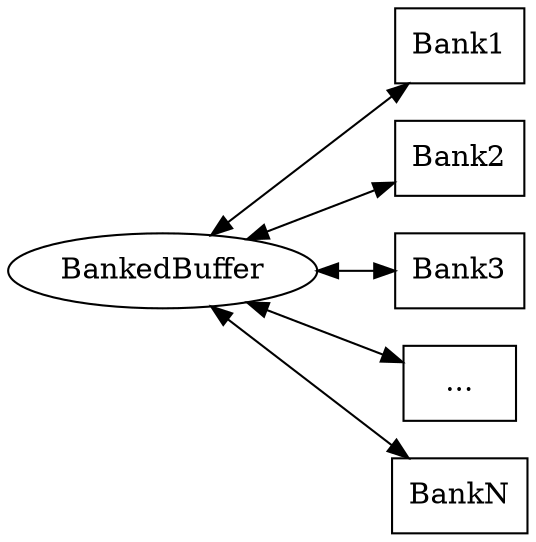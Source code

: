 digraph BankedBuffer {
    rankdir=LR;

    BankedBuffer
    Bank1 [shape="box"]
    Bank2 [shape="box"]
    Bank3 [shape="box"]
    "..." [shape="box"]
    BankN [shape="box"]

    BankedBuffer -> Bank1 [dir="both"]
    BankedBuffer -> Bank2 [dir="both"] 
    BankedBuffer -> Bank3 [dir="both"]
    BankedBuffer -> "..." [dir="both"]
    BankedBuffer -> BankN [dir="both"]

}
